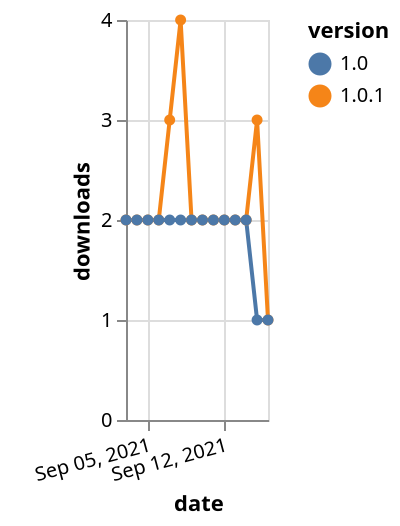 {"$schema": "https://vega.github.io/schema/vega-lite/v5.json", "description": "A simple bar chart with embedded data.", "data": {"values": [{"date": "2021-09-03", "total": 734, "delta": 2, "version": "1.0.1"}, {"date": "2021-09-04", "total": 736, "delta": 2, "version": "1.0.1"}, {"date": "2021-09-05", "total": 738, "delta": 2, "version": "1.0.1"}, {"date": "2021-09-06", "total": 740, "delta": 2, "version": "1.0.1"}, {"date": "2021-09-07", "total": 743, "delta": 3, "version": "1.0.1"}, {"date": "2021-09-08", "total": 747, "delta": 4, "version": "1.0.1"}, {"date": "2021-09-09", "total": 749, "delta": 2, "version": "1.0.1"}, {"date": "2021-09-10", "total": 751, "delta": 2, "version": "1.0.1"}, {"date": "2021-09-11", "total": 753, "delta": 2, "version": "1.0.1"}, {"date": "2021-09-12", "total": 755, "delta": 2, "version": "1.0.1"}, {"date": "2021-09-13", "total": 757, "delta": 2, "version": "1.0.1"}, {"date": "2021-09-14", "total": 759, "delta": 2, "version": "1.0.1"}, {"date": "2021-09-15", "total": 762, "delta": 3, "version": "1.0.1"}, {"date": "2021-09-16", "total": 763, "delta": 1, "version": "1.0.1"}, {"date": "2021-09-03", "total": 1530, "delta": 2, "version": "1.0"}, {"date": "2021-09-04", "total": 1532, "delta": 2, "version": "1.0"}, {"date": "2021-09-05", "total": 1534, "delta": 2, "version": "1.0"}, {"date": "2021-09-06", "total": 1536, "delta": 2, "version": "1.0"}, {"date": "2021-09-07", "total": 1538, "delta": 2, "version": "1.0"}, {"date": "2021-09-08", "total": 1540, "delta": 2, "version": "1.0"}, {"date": "2021-09-09", "total": 1542, "delta": 2, "version": "1.0"}, {"date": "2021-09-10", "total": 1544, "delta": 2, "version": "1.0"}, {"date": "2021-09-11", "total": 1546, "delta": 2, "version": "1.0"}, {"date": "2021-09-12", "total": 1548, "delta": 2, "version": "1.0"}, {"date": "2021-09-13", "total": 1550, "delta": 2, "version": "1.0"}, {"date": "2021-09-14", "total": 1552, "delta": 2, "version": "1.0"}, {"date": "2021-09-15", "total": 1553, "delta": 1, "version": "1.0"}, {"date": "2021-09-16", "total": 1554, "delta": 1, "version": "1.0"}]}, "width": "container", "mark": {"type": "line", "point": {"filled": true}}, "encoding": {"x": {"field": "date", "type": "temporal", "timeUnit": "yearmonthdate", "title": "date", "axis": {"labelAngle": -15}}, "y": {"field": "delta", "type": "quantitative", "title": "downloads"}, "color": {"field": "version", "type": "nominal"}, "tooltip": {"field": "delta"}}}